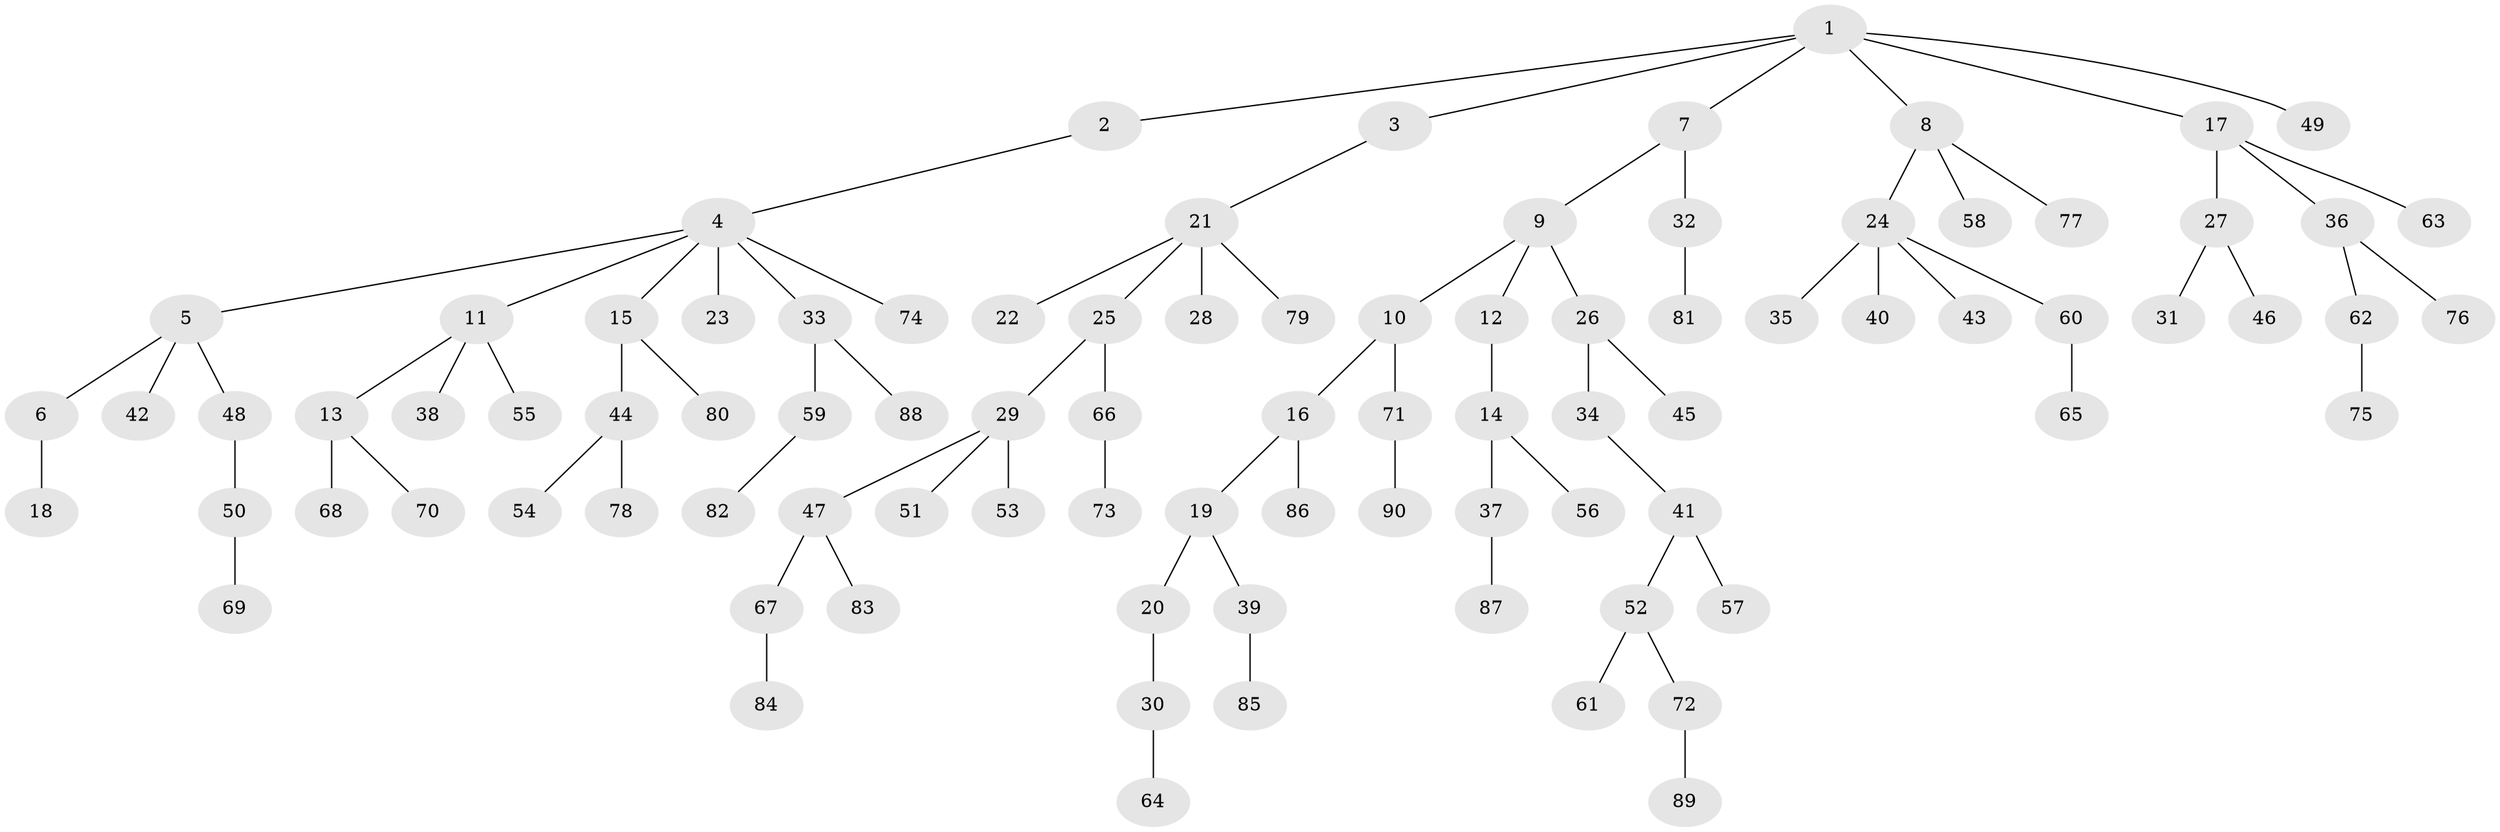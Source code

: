 // coarse degree distribution, {9: 0.037037037037037035, 7: 0.037037037037037035, 3: 0.1111111111111111, 2: 0.18518518518518517, 1: 0.6296296296296297}
// Generated by graph-tools (version 1.1) at 2025/19/03/04/25 18:19:05]
// undirected, 90 vertices, 89 edges
graph export_dot {
graph [start="1"]
  node [color=gray90,style=filled];
  1;
  2;
  3;
  4;
  5;
  6;
  7;
  8;
  9;
  10;
  11;
  12;
  13;
  14;
  15;
  16;
  17;
  18;
  19;
  20;
  21;
  22;
  23;
  24;
  25;
  26;
  27;
  28;
  29;
  30;
  31;
  32;
  33;
  34;
  35;
  36;
  37;
  38;
  39;
  40;
  41;
  42;
  43;
  44;
  45;
  46;
  47;
  48;
  49;
  50;
  51;
  52;
  53;
  54;
  55;
  56;
  57;
  58;
  59;
  60;
  61;
  62;
  63;
  64;
  65;
  66;
  67;
  68;
  69;
  70;
  71;
  72;
  73;
  74;
  75;
  76;
  77;
  78;
  79;
  80;
  81;
  82;
  83;
  84;
  85;
  86;
  87;
  88;
  89;
  90;
  1 -- 2;
  1 -- 3;
  1 -- 7;
  1 -- 8;
  1 -- 17;
  1 -- 49;
  2 -- 4;
  3 -- 21;
  4 -- 5;
  4 -- 11;
  4 -- 15;
  4 -- 23;
  4 -- 33;
  4 -- 74;
  5 -- 6;
  5 -- 42;
  5 -- 48;
  6 -- 18;
  7 -- 9;
  7 -- 32;
  8 -- 24;
  8 -- 58;
  8 -- 77;
  9 -- 10;
  9 -- 12;
  9 -- 26;
  10 -- 16;
  10 -- 71;
  11 -- 13;
  11 -- 38;
  11 -- 55;
  12 -- 14;
  13 -- 68;
  13 -- 70;
  14 -- 37;
  14 -- 56;
  15 -- 44;
  15 -- 80;
  16 -- 19;
  16 -- 86;
  17 -- 27;
  17 -- 36;
  17 -- 63;
  19 -- 20;
  19 -- 39;
  20 -- 30;
  21 -- 22;
  21 -- 25;
  21 -- 28;
  21 -- 79;
  24 -- 35;
  24 -- 40;
  24 -- 43;
  24 -- 60;
  25 -- 29;
  25 -- 66;
  26 -- 34;
  26 -- 45;
  27 -- 31;
  27 -- 46;
  29 -- 47;
  29 -- 51;
  29 -- 53;
  30 -- 64;
  32 -- 81;
  33 -- 59;
  33 -- 88;
  34 -- 41;
  36 -- 62;
  36 -- 76;
  37 -- 87;
  39 -- 85;
  41 -- 52;
  41 -- 57;
  44 -- 54;
  44 -- 78;
  47 -- 67;
  47 -- 83;
  48 -- 50;
  50 -- 69;
  52 -- 61;
  52 -- 72;
  59 -- 82;
  60 -- 65;
  62 -- 75;
  66 -- 73;
  67 -- 84;
  71 -- 90;
  72 -- 89;
}
